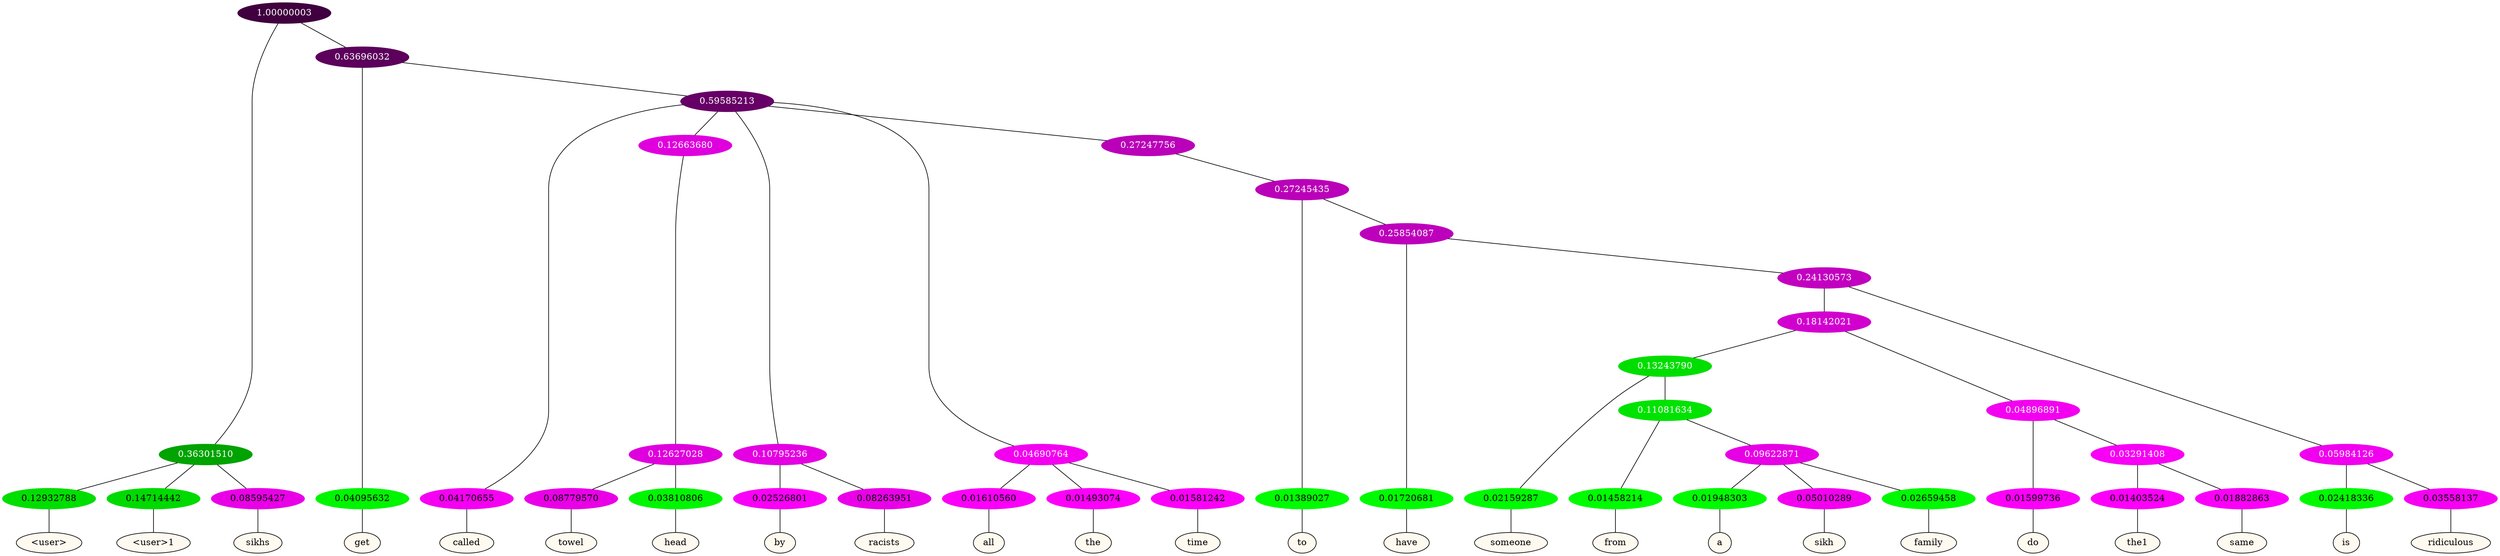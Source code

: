 graph {
	node [format=png height=0.15 nodesep=0.001 ordering=out overlap=prism overlap_scaling=0.01 ranksep=0.001 ratio=0.2 style=filled width=0.15]
	{
		rank=same
		a_w_3 [label="\<user\>" color=black fillcolor=floralwhite style="filled,solid"]
		a_w_4 [label="\<user\>1" color=black fillcolor=floralwhite style="filled,solid"]
		a_w_5 [label=sikhs color=black fillcolor=floralwhite style="filled,solid"]
		a_w_6 [label=get color=black fillcolor=floralwhite style="filled,solid"]
		a_w_8 [label=called color=black fillcolor=floralwhite style="filled,solid"]
		a_w_20 [label=towel color=black fillcolor=floralwhite style="filled,solid"]
		a_w_21 [label=head color=black fillcolor=floralwhite style="filled,solid"]
		a_w_14 [label=by color=black fillcolor=floralwhite style="filled,solid"]
		a_w_15 [label=racists color=black fillcolor=floralwhite style="filled,solid"]
		a_w_16 [label=all color=black fillcolor=floralwhite style="filled,solid"]
		a_w_17 [label=the color=black fillcolor=floralwhite style="filled,solid"]
		a_w_18 [label=time color=black fillcolor=floralwhite style="filled,solid"]
		a_w_22 [label=to color=black fillcolor=floralwhite style="filled,solid"]
		a_w_24 [label=have color=black fillcolor=floralwhite style="filled,solid"]
		a_w_32 [label=someone color=black fillcolor=floralwhite style="filled,solid"]
		a_w_36 [label=from color=black fillcolor=floralwhite style="filled,solid"]
		a_w_40 [label=a color=black fillcolor=floralwhite style="filled,solid"]
		a_w_41 [label=sikh color=black fillcolor=floralwhite style="filled,solid"]
		a_w_42 [label=family color=black fillcolor=floralwhite style="filled,solid"]
		a_w_34 [label=do color=black fillcolor=floralwhite style="filled,solid"]
		a_w_38 [label=the1 color=black fillcolor=floralwhite style="filled,solid"]
		a_w_39 [label=same color=black fillcolor=floralwhite style="filled,solid"]
		a_w_30 [label=is color=black fillcolor=floralwhite style="filled,solid"]
		a_w_31 [label=ridiculous color=black fillcolor=floralwhite style="filled,solid"]
	}
	a_n_3 -- a_w_3
	a_n_4 -- a_w_4
	a_n_5 -- a_w_5
	a_n_6 -- a_w_6
	a_n_8 -- a_w_8
	a_n_20 -- a_w_20
	a_n_21 -- a_w_21
	a_n_14 -- a_w_14
	a_n_15 -- a_w_15
	a_n_16 -- a_w_16
	a_n_17 -- a_w_17
	a_n_18 -- a_w_18
	a_n_22 -- a_w_22
	a_n_24 -- a_w_24
	a_n_32 -- a_w_32
	a_n_36 -- a_w_36
	a_n_40 -- a_w_40
	a_n_41 -- a_w_41
	a_n_42 -- a_w_42
	a_n_34 -- a_w_34
	a_n_38 -- a_w_38
	a_n_39 -- a_w_39
	a_n_30 -- a_w_30
	a_n_31 -- a_w_31
	{
		rank=same
		a_n_3 [label=0.12932788 color="0.334 1.000 0.871" fontcolor=black]
		a_n_4 [label=0.14714442 color="0.334 1.000 0.853" fontcolor=black]
		a_n_5 [label=0.08595427 color="0.835 1.000 0.914" fontcolor=black]
		a_n_6 [label=0.04095632 color="0.334 1.000 0.959" fontcolor=black]
		a_n_8 [label=0.04170655 color="0.835 1.000 0.958" fontcolor=black]
		a_n_20 [label=0.08779570 color="0.835 1.000 0.912" fontcolor=black]
		a_n_21 [label=0.03810806 color="0.334 1.000 0.962" fontcolor=black]
		a_n_14 [label=0.02526801 color="0.835 1.000 0.975" fontcolor=black]
		a_n_15 [label=0.08263951 color="0.835 1.000 0.917" fontcolor=black]
		a_n_16 [label=0.01610560 color="0.835 1.000 0.984" fontcolor=black]
		a_n_17 [label=0.01493074 color="0.835 1.000 0.985" fontcolor=black]
		a_n_18 [label=0.01581242 color="0.835 1.000 0.984" fontcolor=black]
		a_n_22 [label=0.01389027 color="0.334 1.000 0.986" fontcolor=black]
		a_n_24 [label=0.01720681 color="0.334 1.000 0.983" fontcolor=black]
		a_n_32 [label=0.02159287 color="0.334 1.000 0.978" fontcolor=black]
		a_n_36 [label=0.01458214 color="0.334 1.000 0.985" fontcolor=black]
		a_n_40 [label=0.01948303 color="0.334 1.000 0.981" fontcolor=black]
		a_n_41 [label=0.05010289 color="0.835 1.000 0.950" fontcolor=black]
		a_n_42 [label=0.02659458 color="0.334 1.000 0.973" fontcolor=black]
		a_n_34 [label=0.01599736 color="0.835 1.000 0.984" fontcolor=black]
		a_n_38 [label=0.01403524 color="0.835 1.000 0.986" fontcolor=black]
		a_n_39 [label=0.01882863 color="0.835 1.000 0.981" fontcolor=black]
		a_n_30 [label=0.02418336 color="0.334 1.000 0.976" fontcolor=black]
		a_n_31 [label=0.03558137 color="0.835 1.000 0.964" fontcolor=black]
	}
	a_n_0 [label=1.00000003 color="0.835 1.000 0.250" fontcolor=grey99]
	a_n_1 [label=0.36301510 color="0.334 1.000 0.637" fontcolor=grey99]
	a_n_0 -- a_n_1
	a_n_2 [label=0.63696032 color="0.835 1.000 0.363" fontcolor=grey99]
	a_n_0 -- a_n_2
	a_n_1 -- a_n_3
	a_n_1 -- a_n_4
	a_n_1 -- a_n_5
	a_n_2 -- a_n_6
	a_n_7 [label=0.59585213 color="0.835 1.000 0.404" fontcolor=grey99]
	a_n_2 -- a_n_7
	a_n_7 -- a_n_8
	a_n_9 [label=0.12663680 color="0.835 1.000 0.873" fontcolor=grey99]
	a_n_7 -- a_n_9
	a_n_10 [label=0.10795236 color="0.835 1.000 0.892" fontcolor=grey99]
	a_n_7 -- a_n_10
	a_n_11 [label=0.04690764 color="0.835 1.000 0.953" fontcolor=grey99]
	a_n_7 -- a_n_11
	a_n_12 [label=0.27247756 color="0.835 1.000 0.728" fontcolor=grey99]
	a_n_7 -- a_n_12
	a_n_13 [label=0.12627028 color="0.835 1.000 0.874" fontcolor=grey99]
	a_n_9 -- a_n_13
	a_n_10 -- a_n_14
	a_n_10 -- a_n_15
	a_n_11 -- a_n_16
	a_n_11 -- a_n_17
	a_n_11 -- a_n_18
	a_n_19 [label=0.27245435 color="0.835 1.000 0.728" fontcolor=grey99]
	a_n_12 -- a_n_19
	a_n_13 -- a_n_20
	a_n_13 -- a_n_21
	a_n_19 -- a_n_22
	a_n_23 [label=0.25854087 color="0.835 1.000 0.741" fontcolor=grey99]
	a_n_19 -- a_n_23
	a_n_23 -- a_n_24
	a_n_25 [label=0.24130573 color="0.835 1.000 0.759" fontcolor=grey99]
	a_n_23 -- a_n_25
	a_n_26 [label=0.18142021 color="0.835 1.000 0.819" fontcolor=grey99]
	a_n_25 -- a_n_26
	a_n_27 [label=0.05984126 color="0.835 1.000 0.940" fontcolor=grey99]
	a_n_25 -- a_n_27
	a_n_28 [label=0.13243790 color="0.334 1.000 0.868" fontcolor=grey99]
	a_n_26 -- a_n_28
	a_n_29 [label=0.04896891 color="0.835 1.000 0.951" fontcolor=grey99]
	a_n_26 -- a_n_29
	a_n_27 -- a_n_30
	a_n_27 -- a_n_31
	a_n_28 -- a_n_32
	a_n_33 [label=0.11081634 color="0.334 1.000 0.889" fontcolor=grey99]
	a_n_28 -- a_n_33
	a_n_29 -- a_n_34
	a_n_35 [label=0.03291408 color="0.835 1.000 0.967" fontcolor=grey99]
	a_n_29 -- a_n_35
	a_n_33 -- a_n_36
	a_n_37 [label=0.09622871 color="0.835 1.000 0.904" fontcolor=grey99]
	a_n_33 -- a_n_37
	a_n_35 -- a_n_38
	a_n_35 -- a_n_39
	a_n_37 -- a_n_40
	a_n_37 -- a_n_41
	a_n_37 -- a_n_42
}
